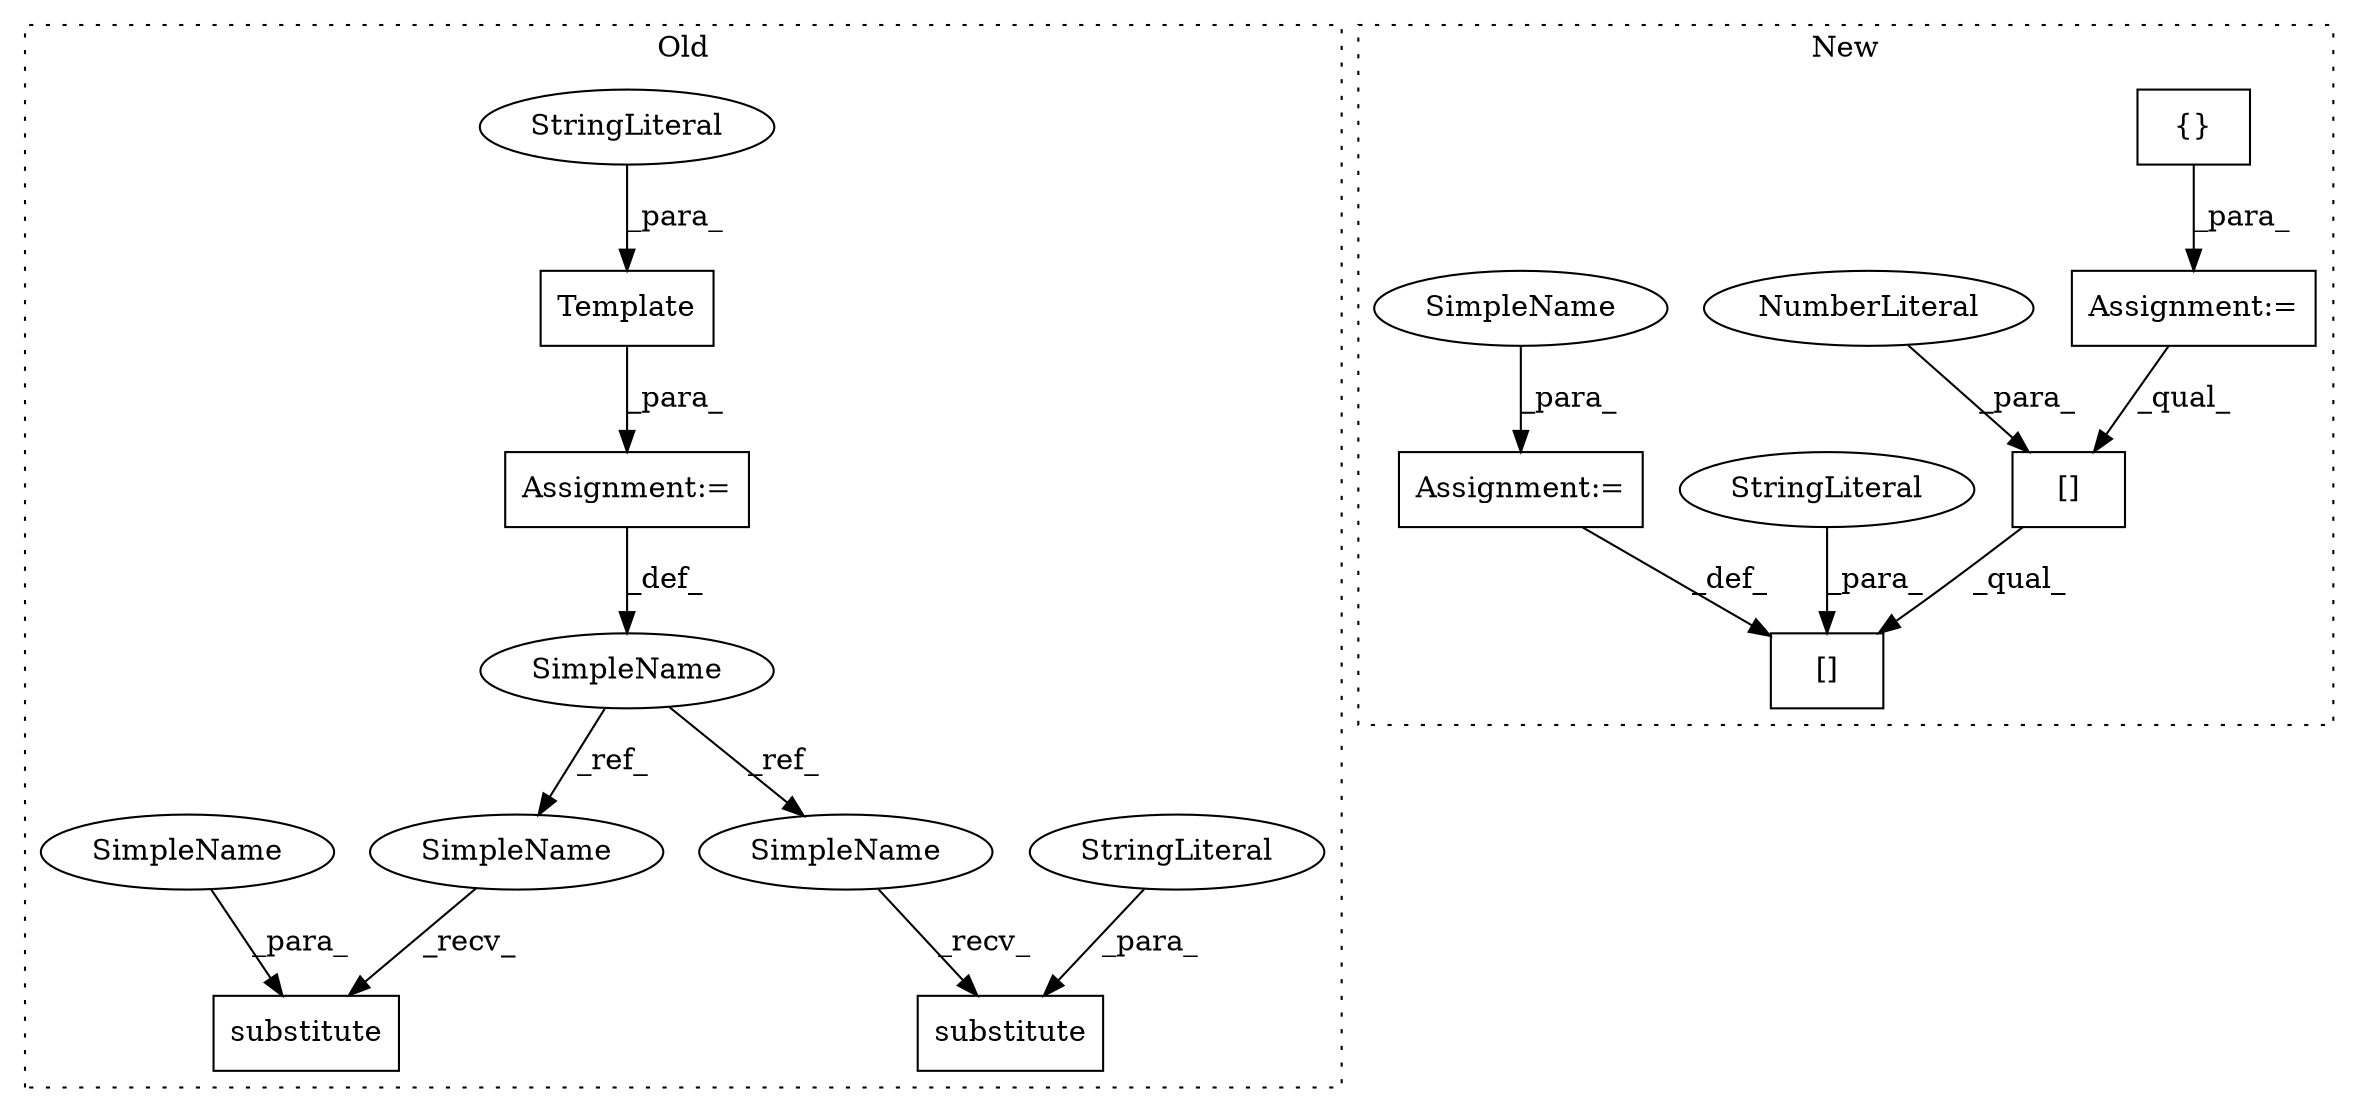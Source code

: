 digraph G {
subgraph cluster0 {
1 [label="substitute" a="32" s="8169,8190" l="11,1" shape="box"];
6 [label="StringLiteral" a="45" s="8180" l="10" shape="ellipse"];
8 [label="Template" a="32" s="7972,8108" l="9,1" shape="box"];
9 [label="StringLiteral" a="45" s="7981" l="127" shape="ellipse"];
11 [label="Assignment:=" a="7" s="7971" l="1" shape="box"];
12 [label="substitute" a="32" s="8371,8391" l="11,1" shape="box"];
13 [label="SimpleName" a="42" s="7956" l="15" shape="ellipse"];
15 [label="SimpleName" a="42" s="8355" l="15" shape="ellipse"];
16 [label="SimpleName" a="42" s="8153" l="15" shape="ellipse"];
17 [label="SimpleName" a="42" s="8382" l="9" shape="ellipse"];
label = "Old";
style="dotted";
}
subgraph cluster1 {
2 [label="[]" a="2" s="8304,8321" l="16,1" shape="box"];
3 [label="{}" a="4" s="8059,8110" l="1,1" shape="box"];
4 [label="[]" a="2" s="8304,8334" l="19,1" shape="box"];
5 [label="NumberLiteral" a="34" s="8320" l="1" shape="ellipse"];
7 [label="StringLiteral" a="45" s="8323" l="11" shape="ellipse"];
10 [label="Assignment:=" a="7" s="8041" l="1" shape="box"];
14 [label="Assignment:=" a="7" s="8335" l="1" shape="box"];
18 [label="SimpleName" a="42" s="8336" l="9" shape="ellipse"];
label = "New";
style="dotted";
}
2 -> 4 [label="_qual_"];
3 -> 10 [label="_para_"];
5 -> 2 [label="_para_"];
6 -> 1 [label="_para_"];
7 -> 4 [label="_para_"];
8 -> 11 [label="_para_"];
9 -> 8 [label="_para_"];
10 -> 2 [label="_qual_"];
11 -> 13 [label="_def_"];
13 -> 16 [label="_ref_"];
13 -> 15 [label="_ref_"];
14 -> 4 [label="_def_"];
15 -> 12 [label="_recv_"];
16 -> 1 [label="_recv_"];
17 -> 12 [label="_para_"];
18 -> 14 [label="_para_"];
}